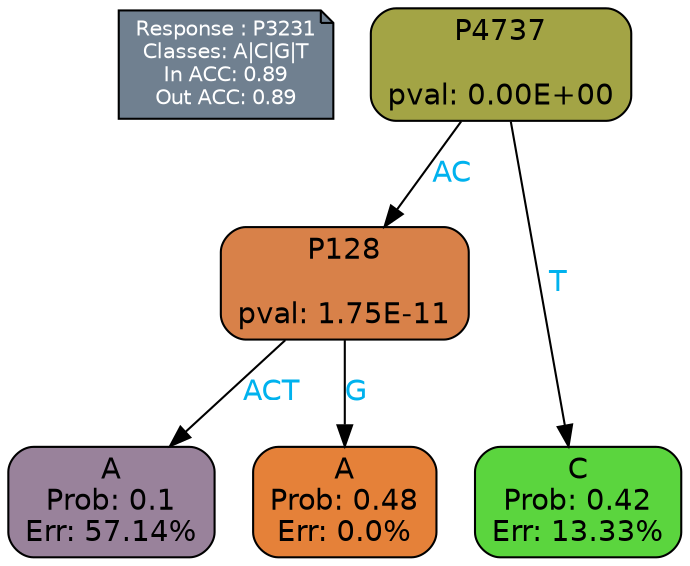 digraph Tree {
node [shape=box, style="filled, rounded", color="black", fontname=helvetica] ;
graph [ranksep=equally, splines=polylines, bgcolor=transparent, dpi=600] ;
edge [fontname=helvetica] ;
LEGEND [label="Response : P3231
Classes: A|C|G|T
In ACC: 0.89
Out ACC: 0.89
",shape=note,align=left,style=filled,fillcolor="slategray",fontcolor="white",fontsize=10];1 [label="P4737

pval: 0.00E+00", fillcolor="#a3a445"] ;
2 [label="P128

pval: 1.75E-11", fillcolor="#d88149"] ;
3 [label="A
Prob: 0.1
Err: 57.14%", fillcolor="#99829b"] ;
4 [label="A
Prob: 0.48
Err: 0.0%", fillcolor="#e58139"] ;
5 [label="C
Prob: 0.42
Err: 13.33%", fillcolor="#5bd53e"] ;
1 -> 2 [label="AC",fontcolor=deepskyblue2] ;
1 -> 5 [label="T",fontcolor=deepskyblue2] ;
2 -> 3 [label="ACT",fontcolor=deepskyblue2] ;
2 -> 4 [label="G",fontcolor=deepskyblue2] ;
{rank = same; 3;4;5;}{rank = same; LEGEND;1;}}